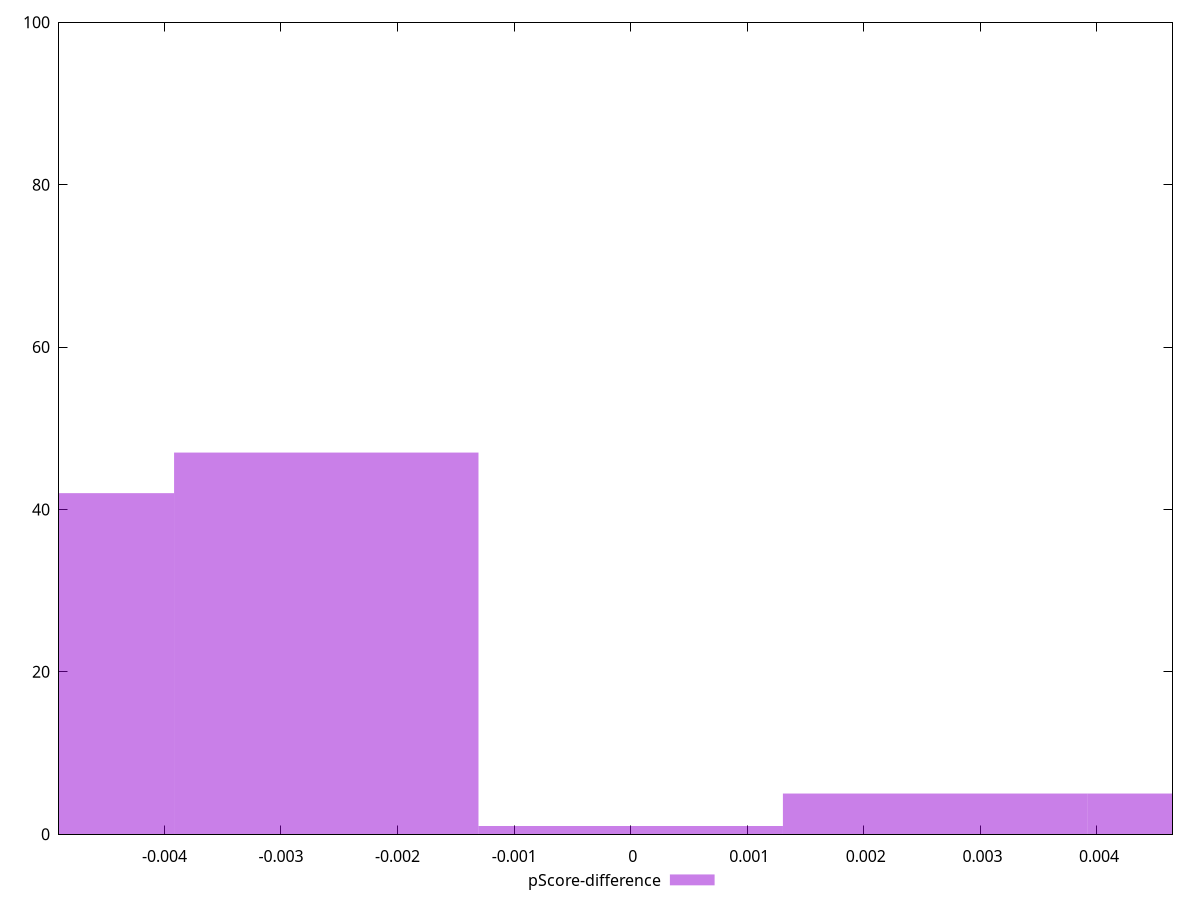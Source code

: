 reset

$pScoreDifference <<EOF
-0.0026115010076063826 47
-0.005223002015212765 42
0.0026115010076063826 5
0.005223002015212765 5
0 1
EOF

set key outside below
set boxwidth 0.0026115010076063826
set xrange [-0.0049044249153822154:0.00464798855058913]
set yrange [0:100]
set trange [0:100]
set style fill transparent solid 0.5 noborder
set terminal svg size 640, 490 enhanced background rgb 'white'
set output "report_00009_2021-02-08T22-37-41.559Z/cumulative-layout-shift/samples/pages+cached+noadtech/pScore-difference/histogram.svg"

plot $pScoreDifference title "pScore-difference" with boxes

reset
